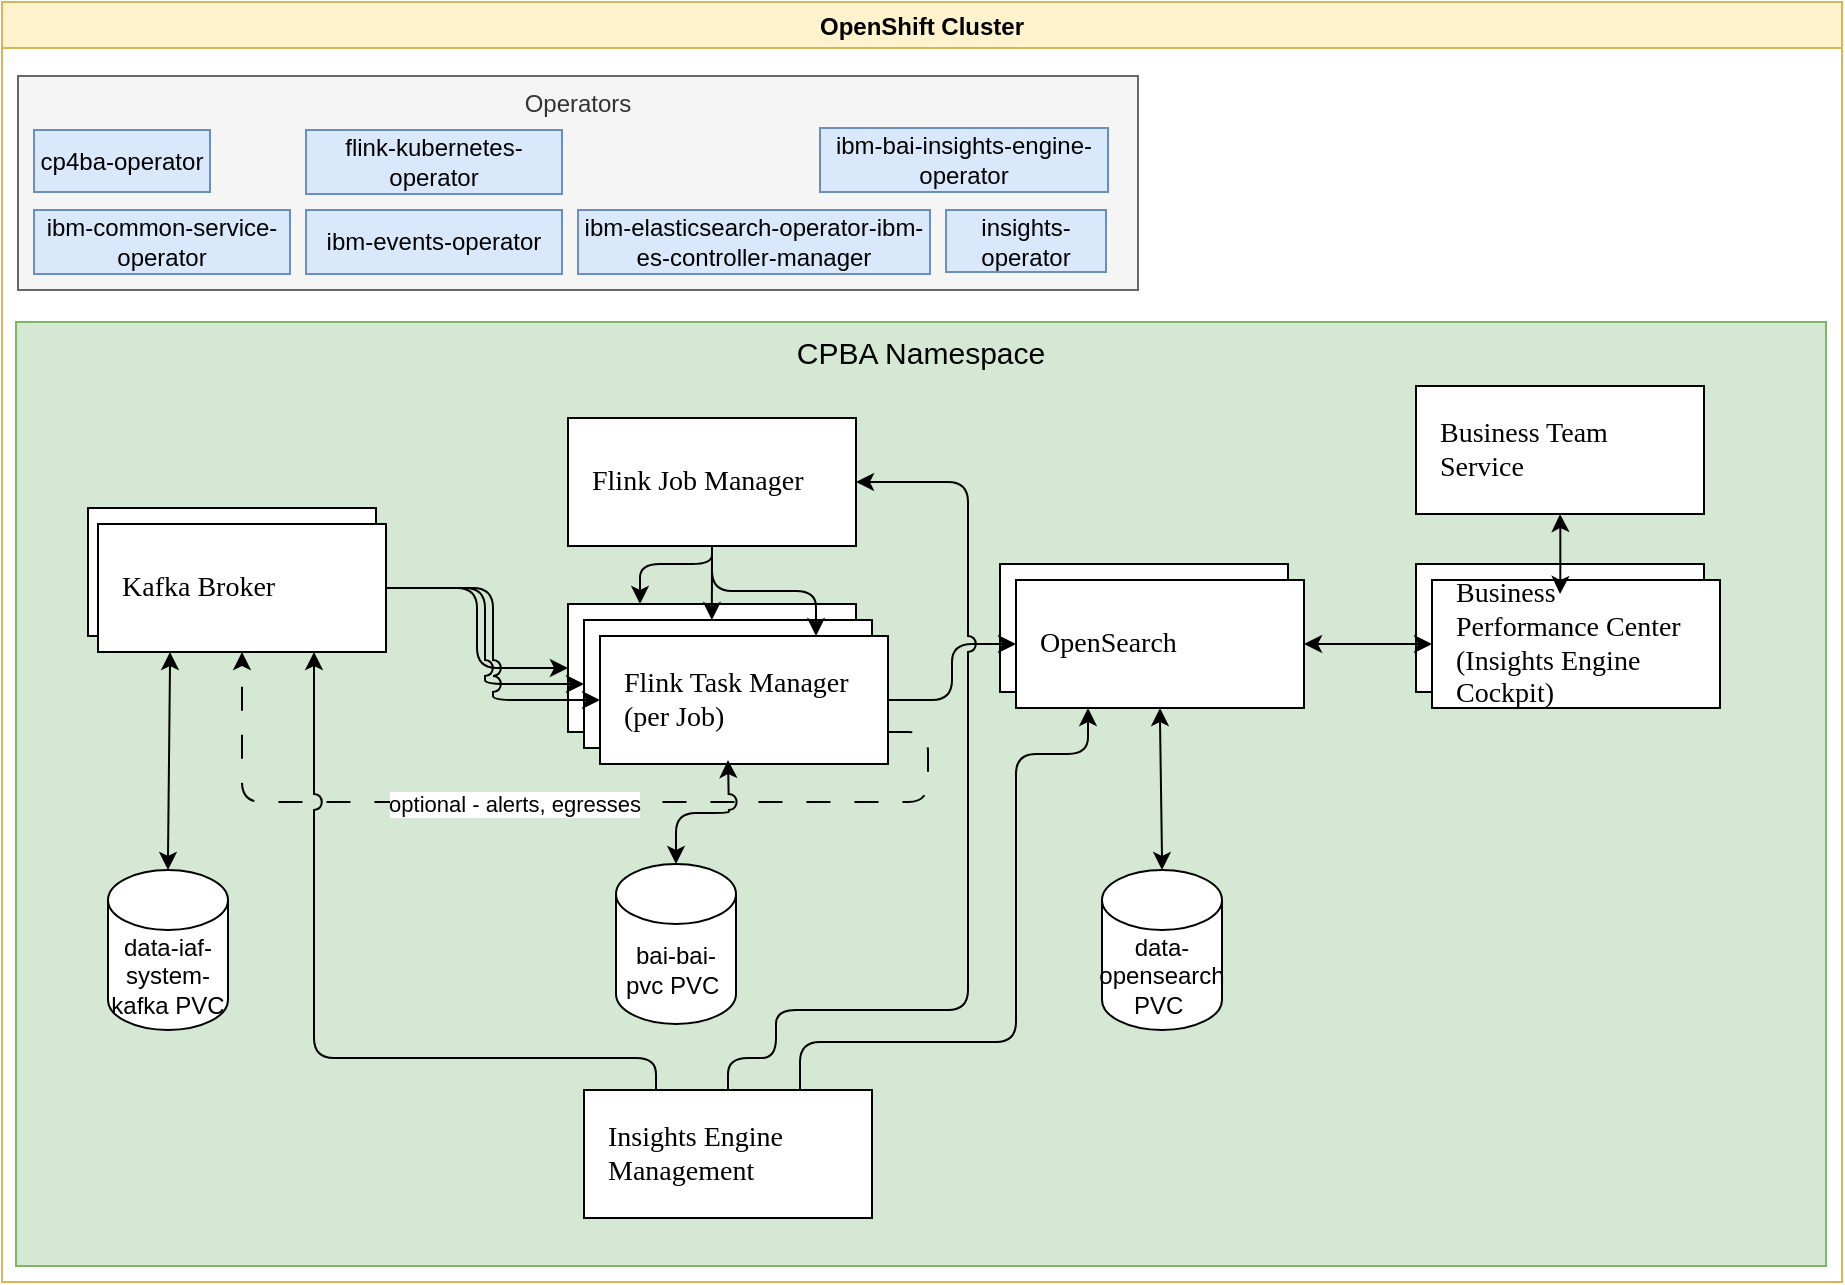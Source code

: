 <mxfile version="24.7.17">
  <diagram id="n7cRyCmh6ItZVgxvmuYI" name="Page-1">
    <mxGraphModel dx="1114" dy="824" grid="1" gridSize="8" guides="1" tooltips="1" connect="1" arrows="1" fold="1" page="1" pageScale="1" pageWidth="1169" pageHeight="827" background="#ffffff" math="0" shadow="0">
      <root>
        <MiscDiagram modelType="MiscDiagram" lastModifiedUserId="dbush@ibm.com" description="" lastModified="2022-01-25T23:59:19Z" _id="miscdiagram_B1mi-XiVt" label="Business Automation Workflow on OCP" id="0">
          <mxCell />
        </MiscDiagram>
        <mxCell id="1" parent="0" />
        <mxCell id="2" value="OpenShift Cluster" style="swimlane;fillColor=#fff2cc;strokeColor=#d6b656;" parent="1" vertex="1">
          <mxGeometry x="32" y="32" width="920" height="640" as="geometry" />
        </mxCell>
        <mxCell id="12" value="Operators" style="rounded=0;whiteSpace=wrap;html=1;fillColor=#f5f5f5;fontColor=#333333;strokeColor=#666666;verticalAlign=top;" parent="2" vertex="1">
          <mxGeometry x="8" y="37" width="560" height="107" as="geometry" />
        </mxCell>
        <mxCell id="13" value="cp4ba-operator" style="rounded=0;whiteSpace=wrap;html=1;fillColor=#dae8fc;strokeColor=#6c8ebf;" parent="2" vertex="1">
          <mxGeometry x="16" y="64" width="88" height="31" as="geometry" />
        </mxCell>
        <mxCell id="14" value="insights-operator" style="rounded=0;whiteSpace=wrap;html=1;fillColor=#dae8fc;strokeColor=#6c8ebf;" parent="2" vertex="1">
          <mxGeometry x="472" y="104" width="80" height="31" as="geometry" />
        </mxCell>
        <mxCell id="15" value="&lt;font style=&quot;font-size: 15px;&quot;&gt;CPBA Namespace&lt;/font&gt;" style="rounded=0;whiteSpace=wrap;html=1;verticalAlign=top;fillColor=#d5e8d4;strokeColor=#82b366;" parent="2" vertex="1">
          <mxGeometry x="7" y="160" width="905" height="472" as="geometry" />
        </mxCell>
        <UserObject placeholders="1" label="Flink Job Manager" Icon-Name="cube" _id="userobject_36xzUgNaQta" id="miscdiagram_B1mi-XiVt_203dyQNuRJsQD">
          <mxCell style="shape=mxgraph.ibm2mondrian.base;shapeType=lg;shapeLayout=expanded;colorFamily=green;colorBackground=noColor:noColor;html=1;whiteSpace=wrap;metaEdit=1;strokeWidth=1;collapsible=0;recursiveResize=0;expand=0;fontFamily=IBM Plex Sans;fontColor=#000000;fontSize=14;image=;verticalAlign=middle;align=left;spacing=0;spacingLeft=12;spacingRight=16;spacingTop=0;spacingBottom=0;container=1" parent="2" vertex="1">
            <mxGeometry x="283" y="208" width="144" height="64" as="geometry" />
          </mxCell>
        </UserObject>
        <UserObject placeholders="1" label="OpenSearch" Icon-Name="cube" _id="userobject_33307lJiBC1" id="miscdiagram_B1mi-XiVt_173dyQNuRdhab">
          <mxCell style="shape=mxgraph.ibm2mondrian.base;shapeType=lg;shapeLayout=expanded;colorFamily=green;colorBackground=noColor:noColor;html=1;whiteSpace=wrap;metaEdit=1;strokeWidth=1;collapsible=0;recursiveResize=0;expand=0;fontFamily=IBM Plex Sans;fontColor=#000000;fontSize=14;image=;verticalAlign=middle;align=left;spacing=0;spacingLeft=12;spacingRight=16;spacingTop=0;spacingBottom=0;container=1" parent="2" vertex="1">
            <mxGeometry x="499" y="281" width="144" height="64" as="geometry" />
          </mxCell>
        </UserObject>
        <mxCell id="21" value="&lt;span class=&quot;Linkify&quot;&gt;flink-kubernetes-operator&lt;/span&gt;" style="rounded=0;whiteSpace=wrap;html=1;fillColor=#dae8fc;strokeColor=#6c8ebf;" parent="2" vertex="1">
          <mxGeometry x="152" y="64" width="128" height="32" as="geometry" />
        </mxCell>
        <mxCell id="22" value="ibm-common-service-operator" style="rounded=0;whiteSpace=wrap;html=1;fillColor=#dae8fc;strokeColor=#6c8ebf;" parent="2" vertex="1">
          <mxGeometry x="16" y="104" width="128" height="32" as="geometry" />
        </mxCell>
        <mxCell id="23" value="ibm-bai-insights-engine-operator" style="rounded=0;whiteSpace=wrap;html=1;fillColor=#dae8fc;strokeColor=#6c8ebf;" parent="2" vertex="1">
          <mxGeometry x="409" y="63" width="144" height="32" as="geometry" />
        </mxCell>
        <UserObject placeholders="1" label="Flink Task Manager" Icon-Name="cube" _id="userobject_36xzUgNaQta" id="ZTb6Zkya2gtgggZRYpDZ-33">
          <mxCell style="shape=mxgraph.ibm2mondrian.base;shapeType=lg;shapeLayout=expanded;colorFamily=green;colorBackground=noColor:noColor;html=1;whiteSpace=wrap;metaEdit=1;strokeWidth=1;collapsible=0;recursiveResize=0;expand=0;fontFamily=IBM Plex Sans;fontColor=#000000;fontSize=14;image=;verticalAlign=middle;align=left;spacing=0;spacingLeft=12;spacingRight=16;spacingTop=0;spacingBottom=0;container=1" vertex="1" parent="2">
            <mxGeometry x="283" y="301" width="144" height="64" as="geometry" />
          </mxCell>
        </UserObject>
        <mxCell id="9" value="data-opensearch PVC&amp;nbsp;" style="shape=cylinder3;whiteSpace=wrap;html=1;boundedLbl=1;backgroundOutline=1;size=15;" parent="2" vertex="1">
          <mxGeometry x="550" y="434" width="60" height="80" as="geometry" />
        </mxCell>
        <mxCell id="ZTb6Zkya2gtgggZRYpDZ-35" value="" style="edgeStyle=orthogonalEdgeStyle;rounded=1;orthogonalLoop=1;jettySize=auto;html=1;jumpStyle=arc;jumpSize=8;exitX=0.5;exitY=0;exitDx=0;exitDy=0;exitPerimeter=0;entryX=0.5;entryY=1;entryDx=0;entryDy=0;startArrow=classic;startFill=1;" edge="1" parent="2" source="9" target="ZTb6Zkya2gtgggZRYpDZ-39">
          <mxGeometry relative="1" as="geometry">
            <mxPoint x="633" y="657" as="sourcePoint" />
            <mxPoint x="633.4" y="545.5" as="targetPoint" />
          </mxGeometry>
        </mxCell>
        <UserObject placeholders="1" label="Business Performance Center" Icon-Name="cube" _id="userobject_36xAfdTrJis" id="miscdiagram_B1mi-XiVt_223dyQNuR4viP">
          <mxCell style="shape=mxgraph.ibm2mondrian.base;shapeType=lg;shapeLayout=expanded;colorFamily=green;colorBackground=noColor:noColor;html=1;whiteSpace=wrap;metaEdit=1;strokeWidth=1;collapsible=0;recursiveResize=0;expand=0;fontFamily=IBM Plex Sans;fontColor=#000000;fontSize=14;image=;verticalAlign=middle;align=left;spacing=0;spacingLeft=12;spacingRight=16;spacingTop=0;spacingBottom=0;container=1" parent="2" vertex="1">
            <mxGeometry x="707" y="281" width="144" height="64" as="geometry" />
          </mxCell>
        </UserObject>
        <UserObject placeholders="1" label="OpenSearch" Icon-Name="cube" _id="userobject_33307lJiBC1" id="ZTb6Zkya2gtgggZRYpDZ-39">
          <mxCell style="shape=mxgraph.ibm2mondrian.base;shapeType=lg;shapeLayout=expanded;colorFamily=green;colorBackground=noColor:noColor;html=1;whiteSpace=wrap;metaEdit=1;strokeWidth=1;collapsible=0;recursiveResize=0;expand=0;fontFamily=IBM Plex Sans;fontColor=#000000;fontSize=14;image=;verticalAlign=middle;align=left;spacing=0;spacingLeft=12;spacingRight=16;spacingTop=0;spacingBottom=0;container=1" vertex="1" parent="2">
            <mxGeometry x="507" y="289" width="144" height="64" as="geometry" />
          </mxCell>
        </UserObject>
        <UserObject placeholders="1" label="Flink Task Manager" Icon-Name="cube" _id="userobject_36xzUgNaQta" id="ZTb6Zkya2gtgggZRYpDZ-42">
          <mxCell style="shape=mxgraph.ibm2mondrian.base;shapeType=lg;shapeLayout=expanded;colorFamily=green;colorBackground=noColor:noColor;html=1;whiteSpace=wrap;metaEdit=1;strokeWidth=1;collapsible=0;recursiveResize=0;expand=0;fontFamily=IBM Plex Sans;fontColor=#000000;fontSize=14;image=;verticalAlign=middle;align=left;spacing=0;spacingLeft=12;spacingRight=16;spacingTop=0;spacingBottom=0;container=1" vertex="1" parent="2">
            <mxGeometry x="291" y="309" width="144" height="64" as="geometry" />
          </mxCell>
        </UserObject>
        <UserObject placeholders="1" label="Flink Task Manager (per Job)" Icon-Name="cube" _id="userobject_36xzUgNaQta" id="ZTb6Zkya2gtgggZRYpDZ-43">
          <mxCell style="shape=mxgraph.ibm2mondrian.base;shapeType=lg;shapeLayout=expanded;colorFamily=green;colorBackground=noColor:noColor;html=1;whiteSpace=wrap;metaEdit=1;strokeWidth=1;collapsible=0;recursiveResize=0;expand=0;fontFamily=IBM Plex Sans;fontColor=#000000;fontSize=14;image=;verticalAlign=middle;align=left;spacing=0;spacingLeft=12;spacingRight=16;spacingTop=0;spacingBottom=0;container=1" vertex="1" parent="2">
            <mxGeometry x="299" y="317" width="144" height="64" as="geometry" />
          </mxCell>
        </UserObject>
        <mxCell id="miscdiagram_B1mi-XiVt_53dyQNuRDxSE" style="edgeStyle=orthogonalEdgeStyle;rounded=1;orthogonalLoop=1;jettySize=auto;html=1;jumpStyle=arc;jumpSize=8;exitX=1;exitY=0.5;exitDx=0;exitDy=0;entryX=0;entryY=0.5;entryDx=0;entryDy=0;" parent="2" source="miscdiagram_B1mi-XiVt_163dyQNuR74nw" target="ZTb6Zkya2gtgggZRYpDZ-33" edge="1">
          <mxGeometry relative="1" as="geometry">
            <mxPoint x="175" y="666" as="sourcePoint" />
          </mxGeometry>
        </mxCell>
        <mxCell id="ZTb6Zkya2gtgggZRYpDZ-44" style="edgeStyle=orthogonalEdgeStyle;rounded=1;orthogonalLoop=1;jettySize=auto;html=1;jumpStyle=arc;jumpSize=8;exitX=1;exitY=0.5;exitDx=0;exitDy=0;entryX=0;entryY=0.5;entryDx=0;entryDy=0;" edge="1" parent="2" source="miscdiagram_B1mi-XiVt_163dyQNuR74nw" target="ZTb6Zkya2gtgggZRYpDZ-42">
          <mxGeometry relative="1" as="geometry">
            <mxPoint x="200" y="301" as="sourcePoint" />
            <mxPoint x="291" y="341" as="targetPoint" />
          </mxGeometry>
        </mxCell>
        <mxCell id="ZTb6Zkya2gtgggZRYpDZ-45" style="edgeStyle=orthogonalEdgeStyle;rounded=1;orthogonalLoop=1;jettySize=auto;html=1;jumpStyle=arc;jumpSize=8;exitX=1;exitY=0.5;exitDx=0;exitDy=0;entryX=0;entryY=0.5;entryDx=0;entryDy=0;" edge="1" parent="2" source="miscdiagram_B1mi-XiVt_163dyQNuR74nw" target="ZTb6Zkya2gtgggZRYpDZ-43">
          <mxGeometry relative="1" as="geometry">
            <mxPoint x="200" y="301" as="sourcePoint" />
            <mxPoint x="299" y="349" as="targetPoint" />
          </mxGeometry>
        </mxCell>
        <mxCell id="ZTb6Zkya2gtgggZRYpDZ-46" value="" style="edgeStyle=orthogonalEdgeStyle;rounded=1;orthogonalLoop=1;jettySize=auto;html=1;jumpStyle=arc;jumpSize=8;exitX=0.25;exitY=0;exitDx=0;exitDy=0;entryX=0.5;entryY=1;entryDx=0;entryDy=0;startArrow=classic;startFill=1;endArrow=none;endFill=0;" edge="1" parent="2" source="ZTb6Zkya2gtgggZRYpDZ-33" target="miscdiagram_B1mi-XiVt_203dyQNuRJsQD">
          <mxGeometry relative="1" as="geometry">
            <mxPoint x="579" y="413" as="sourcePoint" />
            <mxPoint x="587" y="361" as="targetPoint" />
          </mxGeometry>
        </mxCell>
        <mxCell id="ZTb6Zkya2gtgggZRYpDZ-47" value="" style="edgeStyle=orthogonalEdgeStyle;rounded=1;orthogonalLoop=1;jettySize=auto;html=1;jumpStyle=arc;jumpSize=8;exitX=0.444;exitY=0;exitDx=0;exitDy=0;entryX=0.5;entryY=1;entryDx=0;entryDy=0;startArrow=classic;startFill=1;endArrow=none;endFill=0;exitPerimeter=0;" edge="1" parent="2" source="ZTb6Zkya2gtgggZRYpDZ-42" target="miscdiagram_B1mi-XiVt_203dyQNuRJsQD">
          <mxGeometry relative="1" as="geometry">
            <mxPoint x="327" y="309" as="sourcePoint" />
            <mxPoint x="363" y="289" as="targetPoint" />
          </mxGeometry>
        </mxCell>
        <mxCell id="ZTb6Zkya2gtgggZRYpDZ-48" value="" style="edgeStyle=orthogonalEdgeStyle;rounded=1;orthogonalLoop=1;jettySize=auto;html=1;jumpStyle=arc;jumpSize=8;exitX=0.75;exitY=0;exitDx=0;exitDy=0;entryX=0.5;entryY=1;entryDx=0;entryDy=0;startArrow=classic;startFill=1;endArrow=none;endFill=0;" edge="1" parent="2" source="ZTb6Zkya2gtgggZRYpDZ-43" target="miscdiagram_B1mi-XiVt_203dyQNuRJsQD">
          <mxGeometry relative="1" as="geometry">
            <mxPoint x="363" y="317" as="sourcePoint" />
            <mxPoint x="363" y="269" as="targetPoint" />
          </mxGeometry>
        </mxCell>
        <UserObject placeholders="1" label="Kafka Broker" Icon-Name="cube" id="ZTb6Zkya2gtgggZRYpDZ-50">
          <mxCell style="shape=mxgraph.ibm2mondrian.base;shapeType=lg;shapeLayout=expanded;colorFamily=green;colorBackground=noColor:noColor;html=1;whiteSpace=wrap;metaEdit=1;strokeWidth=1;collapsible=0;recursiveResize=0;expand=0;fontFamily=IBM Plex Sans;fontColor=#000000;fontSize=14;image=;verticalAlign=middle;align=left;spacing=0;spacingLeft=12;spacingRight=16;spacingTop=0;spacingBottom=0;container=1" vertex="1" parent="2">
            <mxGeometry x="43" y="253" width="144" height="64" as="geometry" />
          </mxCell>
        </UserObject>
        <UserObject placeholders="1" label="Kafka Broker" Icon-Name="cube" id="miscdiagram_B1mi-XiVt_163dyQNuR74nw">
          <mxCell style="shape=mxgraph.ibm2mondrian.base;shapeType=lg;shapeLayout=expanded;colorFamily=green;colorBackground=noColor:noColor;html=1;whiteSpace=wrap;metaEdit=1;strokeWidth=1;collapsible=0;recursiveResize=0;expand=0;fontFamily=IBM Plex Sans;fontColor=#000000;fontSize=14;image=;verticalAlign=middle;align=left;spacing=0;spacingLeft=12;spacingRight=16;spacingTop=0;spacingBottom=0;container=1" parent="2" vertex="1">
            <mxGeometry x="48" y="261" width="144" height="64" as="geometry" />
          </mxCell>
        </UserObject>
        <mxCell id="ZTb6Zkya2gtgggZRYpDZ-51" style="edgeStyle=orthogonalEdgeStyle;rounded=1;orthogonalLoop=1;jettySize=auto;html=1;jumpStyle=arc;jumpSize=8;exitX=1;exitY=0.75;exitDx=0;exitDy=0;entryX=0.5;entryY=1;entryDx=0;entryDy=0;dashed=1;dashPattern=12 12;" edge="1" parent="2" source="ZTb6Zkya2gtgggZRYpDZ-43" target="miscdiagram_B1mi-XiVt_163dyQNuR74nw">
          <mxGeometry relative="1" as="geometry">
            <mxPoint x="200" y="301" as="sourcePoint" />
            <mxPoint x="307" y="357" as="targetPoint" />
            <Array as="points">
              <mxPoint x="463" y="365" />
              <mxPoint x="463" y="400" />
              <mxPoint x="120" y="400" />
            </Array>
          </mxGeometry>
        </mxCell>
        <mxCell id="ZTb6Zkya2gtgggZRYpDZ-52" value="optional - alerts, egresses" style="edgeLabel;html=1;align=center;verticalAlign=middle;resizable=0;points=[];" vertex="1" connectable="0" parent="ZTb6Zkya2gtgggZRYpDZ-51">
          <mxGeometry x="0.108" y="1" relative="1" as="geometry">
            <mxPoint as="offset" />
          </mxGeometry>
        </mxCell>
        <mxCell id="ZTb6Zkya2gtgggZRYpDZ-53" style="edgeStyle=orthogonalEdgeStyle;rounded=1;orthogonalLoop=1;jettySize=auto;html=1;jumpStyle=arc;jumpSize=8;exitX=1;exitY=0.5;exitDx=0;exitDy=0;entryX=0;entryY=0.5;entryDx=0;entryDy=0;" edge="1" parent="2" source="ZTb6Zkya2gtgggZRYpDZ-43" target="ZTb6Zkya2gtgggZRYpDZ-39">
          <mxGeometry relative="1" as="geometry">
            <mxPoint x="200" y="301" as="sourcePoint" />
            <mxPoint x="307" y="357" as="targetPoint" />
          </mxGeometry>
        </mxCell>
        <mxCell id="ZTb6Zkya2gtgggZRYpDZ-54" value="bai-bai-pvc PVC&amp;nbsp;" style="shape=cylinder3;whiteSpace=wrap;html=1;boundedLbl=1;backgroundOutline=1;size=15;" vertex="1" parent="2">
          <mxGeometry x="307" y="431" width="60" height="80" as="geometry" />
        </mxCell>
        <mxCell id="ZTb6Zkya2gtgggZRYpDZ-55" value="" style="edgeStyle=orthogonalEdgeStyle;rounded=1;orthogonalLoop=1;jettySize=auto;html=1;jumpStyle=arc;jumpSize=8;exitX=0.5;exitY=0;exitDx=0;exitDy=0;exitPerimeter=0;entryX=0.5;entryY=1;entryDx=0;entryDy=0;startArrow=classic;startFill=1;" edge="1" parent="2" source="ZTb6Zkya2gtgggZRYpDZ-54">
          <mxGeometry relative="1" as="geometry">
            <mxPoint x="417" y="683" as="sourcePoint" />
            <mxPoint x="363" y="379" as="targetPoint" />
          </mxGeometry>
        </mxCell>
        <mxCell id="ZTb6Zkya2gtgggZRYpDZ-56" value="data-iaf-system-kafka PVC" style="shape=cylinder3;whiteSpace=wrap;html=1;boundedLbl=1;backgroundOutline=1;size=15;" vertex="1" parent="2">
          <mxGeometry x="53" y="434" width="60" height="80" as="geometry" />
        </mxCell>
        <mxCell id="ZTb6Zkya2gtgggZRYpDZ-57" value="" style="edgeStyle=orthogonalEdgeStyle;rounded=1;orthogonalLoop=1;jettySize=auto;html=1;jumpStyle=arc;jumpSize=8;exitX=0.5;exitY=0;exitDx=0;exitDy=0;exitPerimeter=0;entryX=0.25;entryY=1;entryDx=0;entryDy=0;startArrow=classic;startFill=1;" edge="1" parent="2" source="ZTb6Zkya2gtgggZRYpDZ-56" target="miscdiagram_B1mi-XiVt_163dyQNuR74nw">
          <mxGeometry relative="1" as="geometry">
            <mxPoint x="145" y="686" as="sourcePoint" />
            <mxPoint x="91" y="382" as="targetPoint" />
          </mxGeometry>
        </mxCell>
        <UserObject placeholders="1" label="Business Team Service" Icon-Name="cube" _id="userobject_33307lJiBC1" id="ZTb6Zkya2gtgggZRYpDZ-58">
          <mxCell style="shape=mxgraph.ibm2mondrian.base;shapeType=lg;shapeLayout=expanded;colorFamily=green;colorBackground=noColor:noColor;html=1;whiteSpace=wrap;metaEdit=1;strokeWidth=1;collapsible=0;recursiveResize=0;expand=0;fontFamily=IBM Plex Sans;fontColor=#000000;fontSize=14;image=;verticalAlign=middle;align=left;spacing=0;spacingLeft=12;spacingRight=16;spacingTop=0;spacingBottom=0;container=1" vertex="1" parent="2">
            <mxGeometry x="707" y="192" width="144" height="64" as="geometry" />
          </mxCell>
        </UserObject>
        <UserObject placeholders="1" label="Insights Engine Management" Icon-Name="cube" _id="userobject_36xxV5GtFeF" id="miscdiagram_B1mi-XiVt_193dyQNuRiL15">
          <mxCell style="shape=mxgraph.ibm2mondrian.base;shapeType=lg;shapeLayout=expanded;colorFamily=green;colorBackground=noColor:noColor;html=1;whiteSpace=wrap;metaEdit=1;strokeWidth=1;collapsible=0;recursiveResize=0;expand=0;fontFamily=IBM Plex Sans;fontColor=#000000;fontSize=14;image=;verticalAlign=middle;align=left;spacing=0;spacingLeft=12;spacingRight=16;spacingTop=0;spacingBottom=0;container=1" parent="2" vertex="1">
            <mxGeometry x="291" y="544" width="144" height="64" as="geometry" />
          </mxCell>
        </UserObject>
        <mxCell id="ZTb6Zkya2gtgggZRYpDZ-63" style="edgeStyle=orthogonalEdgeStyle;rounded=1;orthogonalLoop=1;jettySize=auto;html=1;jumpStyle=arc;jumpSize=8;exitX=0.75;exitY=0;exitDx=0;exitDy=0;entryX=0.25;entryY=1;entryDx=0;entryDy=0;" edge="1" parent="2" source="miscdiagram_B1mi-XiVt_193dyQNuRiL15" target="ZTb6Zkya2gtgggZRYpDZ-39">
          <mxGeometry relative="1" as="geometry">
            <mxPoint x="451" y="357" as="sourcePoint" />
            <mxPoint x="515" y="329" as="targetPoint" />
            <Array as="points">
              <mxPoint x="399" y="520" />
              <mxPoint x="507" y="520" />
              <mxPoint x="507" y="376" />
              <mxPoint x="543" y="376" />
            </Array>
          </mxGeometry>
        </mxCell>
        <mxCell id="ZTb6Zkya2gtgggZRYpDZ-64" style="edgeStyle=orthogonalEdgeStyle;rounded=1;orthogonalLoop=1;jettySize=auto;html=1;jumpStyle=arc;jumpSize=8;exitX=0.5;exitY=0;exitDx=0;exitDy=0;entryX=1;entryY=0.5;entryDx=0;entryDy=0;" edge="1" parent="2" source="miscdiagram_B1mi-XiVt_193dyQNuRiL15" target="miscdiagram_B1mi-XiVt_203dyQNuRJsQD">
          <mxGeometry relative="1" as="geometry">
            <mxPoint x="407" y="552" as="sourcePoint" />
            <mxPoint x="515" y="345" as="targetPoint" />
            <Array as="points">
              <mxPoint x="363" y="528" />
              <mxPoint x="387" y="528" />
              <mxPoint x="387" y="504" />
              <mxPoint x="483" y="504" />
              <mxPoint x="483" y="240" />
            </Array>
          </mxGeometry>
        </mxCell>
        <mxCell id="ZTb6Zkya2gtgggZRYpDZ-65" style="edgeStyle=orthogonalEdgeStyle;rounded=1;orthogonalLoop=1;jettySize=auto;html=1;jumpStyle=arc;jumpSize=8;exitX=0.25;exitY=0;exitDx=0;exitDy=0;entryX=0.75;entryY=1;entryDx=0;entryDy=0;" edge="1" parent="2" source="miscdiagram_B1mi-XiVt_193dyQNuRiL15" target="miscdiagram_B1mi-XiVt_163dyQNuR74nw">
          <mxGeometry relative="1" as="geometry">
            <mxPoint x="407" y="552" as="sourcePoint" />
            <mxPoint x="515" y="345" as="targetPoint" />
            <Array as="points">
              <mxPoint x="327" y="528" />
              <mxPoint x="156" y="528" />
            </Array>
          </mxGeometry>
        </mxCell>
        <mxCell id="ZTb6Zkya2gtgggZRYpDZ-66" value="ibm-events-operator" style="rounded=0;whiteSpace=wrap;html=1;fillColor=#dae8fc;strokeColor=#6c8ebf;" vertex="1" parent="2">
          <mxGeometry x="152" y="104" width="128" height="32" as="geometry" />
        </mxCell>
        <mxCell id="ZTb6Zkya2gtgggZRYpDZ-67" value="ibm-elasticsearch-operator-ibm-es-controller-manager" style="rounded=0;whiteSpace=wrap;html=1;fillColor=#dae8fc;strokeColor=#6c8ebf;" vertex="1" parent="2">
          <mxGeometry x="288" y="104" width="176" height="32" as="geometry" />
        </mxCell>
        <UserObject placeholders="1" label="Business Performance Center (Insights Engine Cockpit)" Icon-Name="cube" _id="userobject_36xAfdTrJis" id="ZTb6Zkya2gtgggZRYpDZ-37">
          <mxCell style="shape=mxgraph.ibm2mondrian.base;shapeType=lg;shapeLayout=expanded;colorFamily=green;colorBackground=noColor:noColor;html=1;whiteSpace=wrap;metaEdit=1;strokeWidth=1;collapsible=0;recursiveResize=0;expand=0;fontFamily=IBM Plex Sans;fontColor=#000000;fontSize=14;image=;verticalAlign=middle;align=left;spacing=0;spacingLeft=12;spacingRight=16;spacingTop=0;spacingBottom=0;container=1" vertex="1" parent="1">
            <mxGeometry x="747" y="321" width="144" height="64" as="geometry" />
          </mxCell>
        </UserObject>
        <mxCell id="ZTb6Zkya2gtgggZRYpDZ-40" value="" style="edgeStyle=orthogonalEdgeStyle;rounded=1;orthogonalLoop=1;jettySize=auto;html=1;jumpStyle=arc;jumpSize=8;entryX=0;entryY=0.5;entryDx=0;entryDy=0;exitX=1;exitY=0.5;exitDx=0;exitDy=0;startArrow=classic;startFill=1;" edge="1" parent="1" source="ZTb6Zkya2gtgggZRYpDZ-39" target="ZTb6Zkya2gtgggZRYpDZ-37">
          <mxGeometry relative="1" as="geometry">
            <mxPoint x="611" y="513" as="sourcePoint" />
            <mxPoint x="619" y="461" as="targetPoint" />
          </mxGeometry>
        </mxCell>
        <mxCell id="ZTb6Zkya2gtgggZRYpDZ-59" value="" style="edgeStyle=orthogonalEdgeStyle;rounded=1;orthogonalLoop=1;jettySize=auto;html=1;jumpStyle=arc;jumpSize=8;entryX=0.5;entryY=1;entryDx=0;entryDy=0;startArrow=classic;startFill=1;" edge="1" parent="1" target="ZTb6Zkya2gtgggZRYpDZ-58">
          <mxGeometry relative="1" as="geometry">
            <mxPoint x="811" y="328" as="sourcePoint" />
            <mxPoint x="755" y="361" as="targetPoint" />
          </mxGeometry>
        </mxCell>
      </root>
    </mxGraphModel>
  </diagram>
</mxfile>

